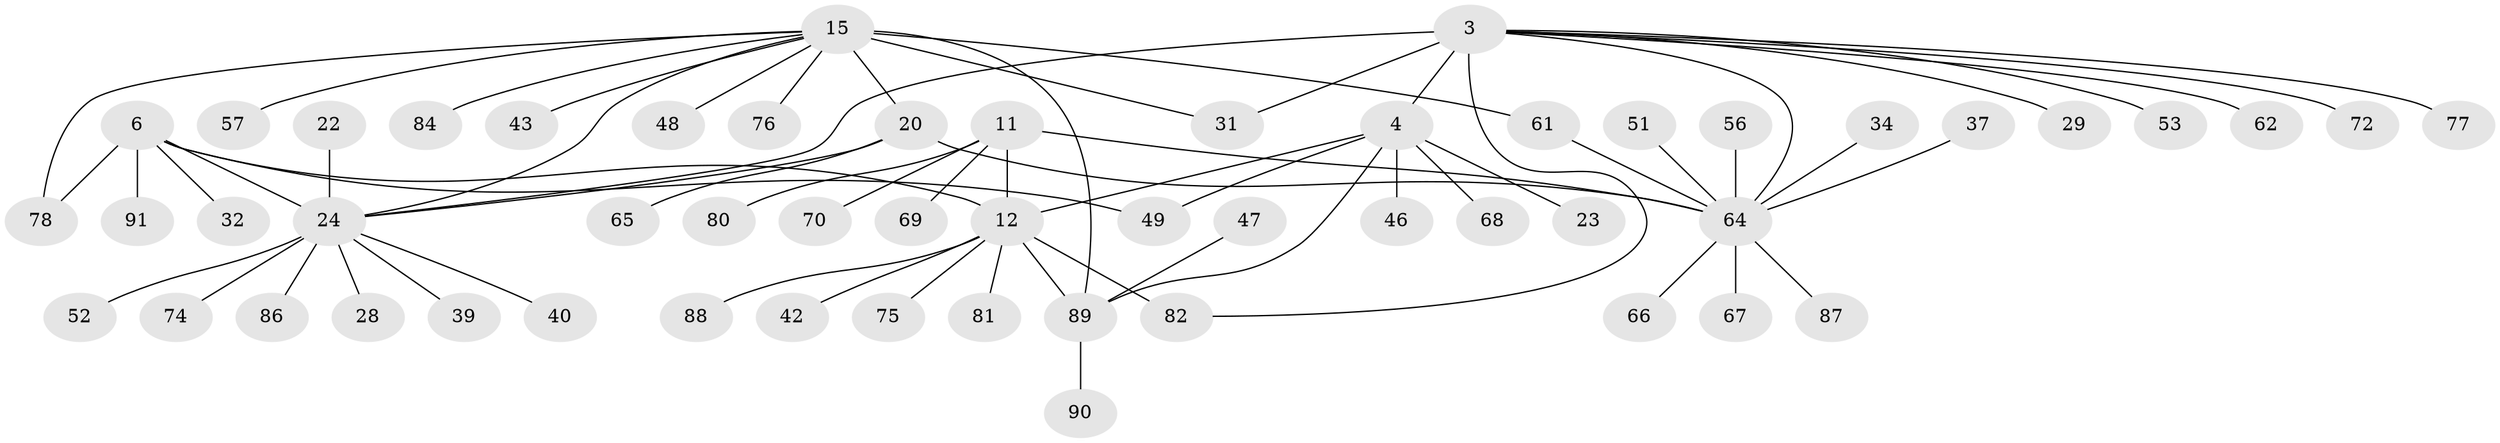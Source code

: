 // original degree distribution, {6: 0.06593406593406594, 7: 0.04395604395604396, 8: 0.01098901098901099, 5: 0.04395604395604396, 10: 0.02197802197802198, 9: 0.01098901098901099, 4: 0.01098901098901099, 11: 0.01098901098901099, 3: 0.054945054945054944, 1: 0.4945054945054945, 2: 0.23076923076923078}
// Generated by graph-tools (version 1.1) at 2025/58/03/04/25 21:58:08]
// undirected, 54 vertices, 64 edges
graph export_dot {
graph [start="1"]
  node [color=gray90,style=filled];
  3 [super="+2"];
  4 [super="+1"];
  6 [super="+5"];
  11 [super="+10"];
  12 [super="+9"];
  15 [super="+13"];
  20 [super="+18"];
  22;
  23;
  24 [super="+8"];
  28;
  29;
  31;
  32 [super="+25"];
  34;
  37;
  39;
  40;
  42;
  43;
  46;
  47;
  48 [super="+26"];
  49;
  51 [super="+36"];
  52;
  53;
  56;
  57;
  61;
  62;
  64 [super="+19+33"];
  65;
  66 [super="+55"];
  67 [super="+44"];
  68;
  69 [super="+54"];
  70;
  72;
  74 [super="+60"];
  75 [super="+58+59"];
  76;
  77;
  78;
  80 [super="+27"];
  81;
  82 [super="+73"];
  84;
  86 [super="+83"];
  87;
  88 [super="+30+45"];
  89 [super="+63+79+16"];
  90 [super="+71+85"];
  91;
  3 -- 4 [weight=4];
  3 -- 31;
  3 -- 53;
  3 -- 77;
  3 -- 72;
  3 -- 29;
  3 -- 62;
  3 -- 82;
  3 -- 24;
  3 -- 64;
  4 -- 23;
  4 -- 46;
  4 -- 68;
  4 -- 49;
  4 -- 12;
  4 -- 89;
  6 -- 78;
  6 -- 49;
  6 -- 91;
  6 -- 12;
  6 -- 32;
  6 -- 24 [weight=4];
  11 -- 12 [weight=4];
  11 -- 70;
  11 -- 80;
  11 -- 69;
  11 -- 64;
  12 -- 42;
  12 -- 81;
  12 -- 82 [weight=2];
  12 -- 88;
  12 -- 75;
  12 -- 89 [weight=2];
  15 -- 43;
  15 -- 76;
  15 -- 78;
  15 -- 20;
  15 -- 84;
  15 -- 57;
  15 -- 61;
  15 -- 31;
  15 -- 48;
  15 -- 24;
  15 -- 89 [weight=4];
  20 -- 24 [weight=2];
  20 -- 65;
  20 -- 64 [weight=4];
  22 -- 24;
  24 -- 39;
  24 -- 40;
  24 -- 74;
  24 -- 52;
  24 -- 86;
  24 -- 28;
  34 -- 64;
  37 -- 64;
  47 -- 89;
  51 -- 64;
  56 -- 64;
  61 -- 64;
  64 -- 67;
  64 -- 66;
  64 -- 87;
  89 -- 90;
}
